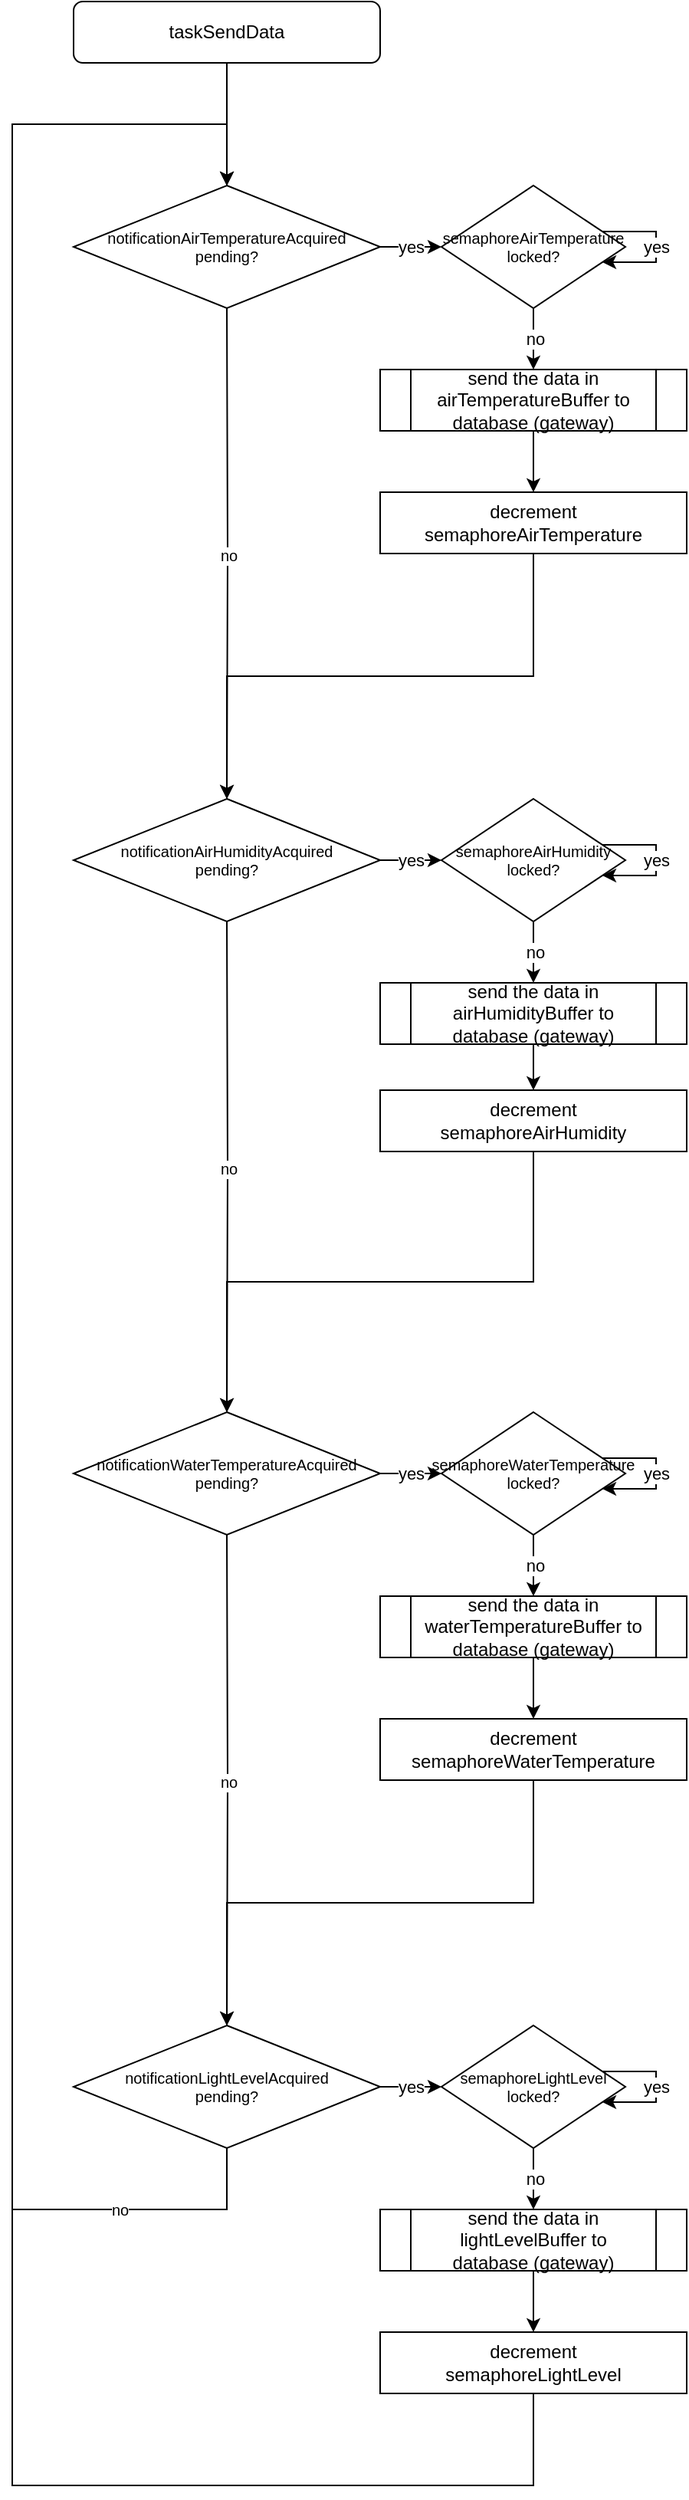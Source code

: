 <mxfile version="15.9.6" type="device"><diagram id="C5RBs43oDa-KdzZeNtuy" name="Page-1"><mxGraphModel dx="1038" dy="489" grid="1" gridSize="10" guides="1" tooltips="1" connect="1" arrows="1" fold="1" page="1" pageScale="1" pageWidth="827" pageHeight="1169" math="0" shadow="0"><root><mxCell id="WIyWlLk6GJQsqaUBKTNV-0"/><mxCell id="WIyWlLk6GJQsqaUBKTNV-1" parent="WIyWlLk6GJQsqaUBKTNV-0"/><mxCell id="kXIF5lAyFnLGbSisuO0o-7" value="" style="edgeStyle=orthogonalEdgeStyle;rounded=0;orthogonalLoop=1;jettySize=auto;html=1;fontSize=10;entryX=0.5;entryY=0;entryDx=0;entryDy=0;" parent="WIyWlLk6GJQsqaUBKTNV-1" source="kXIF5lAyFnLGbSisuO0o-2" target="2F2-fbG94k48LCOZbEtb-0" edge="1"><mxGeometry relative="1" as="geometry"><mxPoint x="380" y="80" as="targetPoint"/></mxGeometry></mxCell><mxCell id="kXIF5lAyFnLGbSisuO0o-2" value="taskSendData" style="rounded=1;whiteSpace=wrap;html=1;" parent="WIyWlLk6GJQsqaUBKTNV-1" vertex="1"><mxGeometry x="280" width="200" height="40" as="geometry"/></mxCell><mxCell id="kXIF5lAyFnLGbSisuO0o-8" value="no" style="edgeStyle=orthogonalEdgeStyle;rounded=0;orthogonalLoop=1;jettySize=auto;html=1;fontSize=10;entryX=0.5;entryY=0;entryDx=0;entryDy=0;" parent="WIyWlLk6GJQsqaUBKTNV-1" target="2F2-fbG94k48LCOZbEtb-35" edge="1"><mxGeometry relative="1" as="geometry"><mxPoint x="380" y="200" as="sourcePoint"/><mxPoint x="380" y="240" as="targetPoint"/></mxGeometry></mxCell><mxCell id="2F2-fbG94k48LCOZbEtb-14" value="yes" style="edgeStyle=orthogonalEdgeStyle;rounded=0;orthogonalLoop=1;jettySize=auto;html=1;" parent="WIyWlLk6GJQsqaUBKTNV-1" source="2F2-fbG94k48LCOZbEtb-0" target="2F2-fbG94k48LCOZbEtb-13" edge="1"><mxGeometry relative="1" as="geometry"/></mxCell><mxCell id="2F2-fbG94k48LCOZbEtb-0" value="notificationAirTemperatureAcquired&lt;br&gt;pending?" style="rhombus;whiteSpace=wrap;html=1;fontSize=10;" parent="WIyWlLk6GJQsqaUBKTNV-1" vertex="1"><mxGeometry x="280" y="120" width="200" height="80" as="geometry"/></mxCell><mxCell id="2F2-fbG94k48LCOZbEtb-19" value="no" style="edgeStyle=orthogonalEdgeStyle;rounded=0;orthogonalLoop=1;jettySize=auto;html=1;" parent="WIyWlLk6GJQsqaUBKTNV-1" source="2F2-fbG94k48LCOZbEtb-13" edge="1"><mxGeometry relative="1" as="geometry"><mxPoint x="580" y="240" as="targetPoint"/></mxGeometry></mxCell><mxCell id="2F2-fbG94k48LCOZbEtb-13" value="semaphoreAirTemperature&lt;br style=&quot;font-size: 10px&quot;&gt;locked?" style="rhombus;whiteSpace=wrap;html=1;fontSize=10;" parent="WIyWlLk6GJQsqaUBKTNV-1" vertex="1"><mxGeometry x="520" y="120" width="120" height="80" as="geometry"/></mxCell><mxCell id="2F2-fbG94k48LCOZbEtb-15" value="yes" style="edgeStyle=orthogonalEdgeStyle;rounded=0;orthogonalLoop=1;jettySize=auto;html=1;" parent="WIyWlLk6GJQsqaUBKTNV-1" source="2F2-fbG94k48LCOZbEtb-13" target="2F2-fbG94k48LCOZbEtb-13" edge="1"><mxGeometry relative="1" as="geometry"/></mxCell><mxCell id="2F2-fbG94k48LCOZbEtb-21" style="edgeStyle=orthogonalEdgeStyle;rounded=0;orthogonalLoop=1;jettySize=auto;html=1;" parent="WIyWlLk6GJQsqaUBKTNV-1" source="2F2-fbG94k48LCOZbEtb-17" target="2F2-fbG94k48LCOZbEtb-18" edge="1"><mxGeometry relative="1" as="geometry"/></mxCell><mxCell id="2F2-fbG94k48LCOZbEtb-17" value="send the data in airTemperatureBuffer to database (gateway)" style="shape=process;whiteSpace=wrap;html=1;backgroundOutline=1;" parent="WIyWlLk6GJQsqaUBKTNV-1" vertex="1"><mxGeometry x="480" y="240" width="200" height="40" as="geometry"/></mxCell><mxCell id="2F2-fbG94k48LCOZbEtb-44" style="edgeStyle=orthogonalEdgeStyle;rounded=0;orthogonalLoop=1;jettySize=auto;html=1;entryX=0.5;entryY=0;entryDx=0;entryDy=0;" parent="WIyWlLk6GJQsqaUBKTNV-1" source="2F2-fbG94k48LCOZbEtb-18" target="2F2-fbG94k48LCOZbEtb-35" edge="1"><mxGeometry relative="1" as="geometry"/></mxCell><mxCell id="2F2-fbG94k48LCOZbEtb-18" value="decrement&lt;br&gt;semaphoreAirTemperature" style="rounded=0;whiteSpace=wrap;html=1;" parent="WIyWlLk6GJQsqaUBKTNV-1" vertex="1"><mxGeometry x="480" y="320" width="200" height="40" as="geometry"/></mxCell><mxCell id="2F2-fbG94k48LCOZbEtb-33" value="no" style="edgeStyle=orthogonalEdgeStyle;rounded=0;orthogonalLoop=1;jettySize=auto;html=1;fontSize=10;entryX=0.5;entryY=0;entryDx=0;entryDy=0;" parent="WIyWlLk6GJQsqaUBKTNV-1" target="2F2-fbG94k48LCOZbEtb-47" edge="1"><mxGeometry relative="1" as="geometry"><mxPoint x="380" y="600" as="sourcePoint"/><mxPoint x="380" y="640" as="targetPoint"/></mxGeometry></mxCell><mxCell id="2F2-fbG94k48LCOZbEtb-34" value="yes" style="edgeStyle=orthogonalEdgeStyle;rounded=0;orthogonalLoop=1;jettySize=auto;html=1;" parent="WIyWlLk6GJQsqaUBKTNV-1" source="2F2-fbG94k48LCOZbEtb-35" target="2F2-fbG94k48LCOZbEtb-37" edge="1"><mxGeometry relative="1" as="geometry"/></mxCell><mxCell id="2F2-fbG94k48LCOZbEtb-35" value="notificationAirHumidityAcquired&lt;br&gt;pending?" style="rhombus;whiteSpace=wrap;html=1;fontSize=10;" parent="WIyWlLk6GJQsqaUBKTNV-1" vertex="1"><mxGeometry x="280" y="520" width="200" height="80" as="geometry"/></mxCell><mxCell id="2F2-fbG94k48LCOZbEtb-36" value="no" style="edgeStyle=orthogonalEdgeStyle;rounded=0;orthogonalLoop=1;jettySize=auto;html=1;" parent="WIyWlLk6GJQsqaUBKTNV-1" source="2F2-fbG94k48LCOZbEtb-37" edge="1"><mxGeometry relative="1" as="geometry"><mxPoint x="580" y="640" as="targetPoint"/></mxGeometry></mxCell><mxCell id="2F2-fbG94k48LCOZbEtb-37" value="semaphoreAirHumidity&lt;br style=&quot;font-size: 10px&quot;&gt;locked?" style="rhombus;whiteSpace=wrap;html=1;fontSize=10;" parent="WIyWlLk6GJQsqaUBKTNV-1" vertex="1"><mxGeometry x="520" y="520" width="120" height="80" as="geometry"/></mxCell><mxCell id="2F2-fbG94k48LCOZbEtb-38" value="yes" style="edgeStyle=orthogonalEdgeStyle;rounded=0;orthogonalLoop=1;jettySize=auto;html=1;" parent="WIyWlLk6GJQsqaUBKTNV-1" source="2F2-fbG94k48LCOZbEtb-37" target="2F2-fbG94k48LCOZbEtb-37" edge="1"><mxGeometry relative="1" as="geometry"/></mxCell><mxCell id="2F2-fbG94k48LCOZbEtb-41" style="edgeStyle=orthogonalEdgeStyle;rounded=0;orthogonalLoop=1;jettySize=auto;html=1;" parent="WIyWlLk6GJQsqaUBKTNV-1" source="2F2-fbG94k48LCOZbEtb-42" target="2F2-fbG94k48LCOZbEtb-43" edge="1"><mxGeometry relative="1" as="geometry"/></mxCell><mxCell id="2F2-fbG94k48LCOZbEtb-42" value="send the data in airHumidityBuffer to database&amp;nbsp;(gateway)" style="shape=process;whiteSpace=wrap;html=1;backgroundOutline=1;" parent="WIyWlLk6GJQsqaUBKTNV-1" vertex="1"><mxGeometry x="480" y="640" width="200" height="40" as="geometry"/></mxCell><mxCell id="2F2-fbG94k48LCOZbEtb-69" style="edgeStyle=orthogonalEdgeStyle;rounded=0;orthogonalLoop=1;jettySize=auto;html=1;" parent="WIyWlLk6GJQsqaUBKTNV-1" source="2F2-fbG94k48LCOZbEtb-43" target="2F2-fbG94k48LCOZbEtb-47" edge="1"><mxGeometry relative="1" as="geometry"/></mxCell><mxCell id="2F2-fbG94k48LCOZbEtb-43" value="decrement&lt;br&gt;semaphoreAirHumidity" style="rounded=0;whiteSpace=wrap;html=1;" parent="WIyWlLk6GJQsqaUBKTNV-1" vertex="1"><mxGeometry x="480" y="710" width="200" height="40" as="geometry"/></mxCell><mxCell id="2F2-fbG94k48LCOZbEtb-45" value="no" style="edgeStyle=orthogonalEdgeStyle;rounded=0;orthogonalLoop=1;jettySize=auto;html=1;fontSize=10;entryX=0.5;entryY=0;entryDx=0;entryDy=0;" parent="WIyWlLk6GJQsqaUBKTNV-1" target="2F2-fbG94k48LCOZbEtb-59" edge="1"><mxGeometry relative="1" as="geometry"><mxPoint x="380" y="1000" as="sourcePoint"/><mxPoint x="380" y="1040" as="targetPoint"/></mxGeometry></mxCell><mxCell id="2F2-fbG94k48LCOZbEtb-46" value="yes" style="edgeStyle=orthogonalEdgeStyle;rounded=0;orthogonalLoop=1;jettySize=auto;html=1;" parent="WIyWlLk6GJQsqaUBKTNV-1" source="2F2-fbG94k48LCOZbEtb-47" target="2F2-fbG94k48LCOZbEtb-49" edge="1"><mxGeometry relative="1" as="geometry"/></mxCell><mxCell id="2F2-fbG94k48LCOZbEtb-47" value="notificationWaterTemperatureAcquired&lt;br&gt;pending?" style="rhombus;whiteSpace=wrap;html=1;fontSize=10;" parent="WIyWlLk6GJQsqaUBKTNV-1" vertex="1"><mxGeometry x="280" y="920" width="200" height="80" as="geometry"/></mxCell><mxCell id="2F2-fbG94k48LCOZbEtb-48" value="no" style="edgeStyle=orthogonalEdgeStyle;rounded=0;orthogonalLoop=1;jettySize=auto;html=1;" parent="WIyWlLk6GJQsqaUBKTNV-1" source="2F2-fbG94k48LCOZbEtb-49" edge="1"><mxGeometry relative="1" as="geometry"><mxPoint x="580" y="1040" as="targetPoint"/></mxGeometry></mxCell><mxCell id="2F2-fbG94k48LCOZbEtb-49" value="semaphoreWaterTemperature&lt;br style=&quot;font-size: 10px&quot;&gt;locked?" style="rhombus;whiteSpace=wrap;html=1;fontSize=10;" parent="WIyWlLk6GJQsqaUBKTNV-1" vertex="1"><mxGeometry x="520" y="920" width="120" height="80" as="geometry"/></mxCell><mxCell id="2F2-fbG94k48LCOZbEtb-50" value="yes" style="edgeStyle=orthogonalEdgeStyle;rounded=0;orthogonalLoop=1;jettySize=auto;html=1;" parent="WIyWlLk6GJQsqaUBKTNV-1" source="2F2-fbG94k48LCOZbEtb-49" target="2F2-fbG94k48LCOZbEtb-49" edge="1"><mxGeometry relative="1" as="geometry"/></mxCell><mxCell id="2F2-fbG94k48LCOZbEtb-53" style="edgeStyle=orthogonalEdgeStyle;rounded=0;orthogonalLoop=1;jettySize=auto;html=1;" parent="WIyWlLk6GJQsqaUBKTNV-1" source="2F2-fbG94k48LCOZbEtb-54" target="2F2-fbG94k48LCOZbEtb-56" edge="1"><mxGeometry relative="1" as="geometry"/></mxCell><mxCell id="2F2-fbG94k48LCOZbEtb-54" value="send the data in waterTemperatureBuffer to database&amp;nbsp;(gateway)" style="shape=process;whiteSpace=wrap;html=1;backgroundOutline=1;" parent="WIyWlLk6GJQsqaUBKTNV-1" vertex="1"><mxGeometry x="480" y="1040" width="200" height="40" as="geometry"/></mxCell><mxCell id="2F2-fbG94k48LCOZbEtb-55" style="edgeStyle=orthogonalEdgeStyle;rounded=0;orthogonalLoop=1;jettySize=auto;html=1;entryX=0.5;entryY=0;entryDx=0;entryDy=0;" parent="WIyWlLk6GJQsqaUBKTNV-1" source="2F2-fbG94k48LCOZbEtb-56" target="2F2-fbG94k48LCOZbEtb-59" edge="1"><mxGeometry relative="1" as="geometry"/></mxCell><mxCell id="2F2-fbG94k48LCOZbEtb-56" value="decrement&lt;br&gt;semaphoreWaterTemperature" style="rounded=0;whiteSpace=wrap;html=1;" parent="WIyWlLk6GJQsqaUBKTNV-1" vertex="1"><mxGeometry x="480" y="1120" width="200" height="40" as="geometry"/></mxCell><mxCell id="2F2-fbG94k48LCOZbEtb-57" value="no" style="edgeStyle=orthogonalEdgeStyle;rounded=0;orthogonalLoop=1;jettySize=auto;html=1;fontSize=10;entryX=0.5;entryY=0;entryDx=0;entryDy=0;" parent="WIyWlLk6GJQsqaUBKTNV-1" target="2F2-fbG94k48LCOZbEtb-0" edge="1"><mxGeometry x="-0.872" relative="1" as="geometry"><mxPoint x="380" y="1400" as="sourcePoint"/><mxPoint x="380" y="1440" as="targetPoint"/><Array as="points"><mxPoint x="380" y="1440"/><mxPoint x="240" y="1440"/><mxPoint x="240" y="80"/><mxPoint x="380" y="80"/></Array><mxPoint as="offset"/></mxGeometry></mxCell><mxCell id="2F2-fbG94k48LCOZbEtb-58" value="yes" style="edgeStyle=orthogonalEdgeStyle;rounded=0;orthogonalLoop=1;jettySize=auto;html=1;" parent="WIyWlLk6GJQsqaUBKTNV-1" source="2F2-fbG94k48LCOZbEtb-59" target="2F2-fbG94k48LCOZbEtb-61" edge="1"><mxGeometry relative="1" as="geometry"/></mxCell><mxCell id="2F2-fbG94k48LCOZbEtb-59" value="notificationLightLevelAcquired&lt;br&gt;pending?" style="rhombus;whiteSpace=wrap;html=1;fontSize=10;" parent="WIyWlLk6GJQsqaUBKTNV-1" vertex="1"><mxGeometry x="280" y="1320" width="200" height="80" as="geometry"/></mxCell><mxCell id="2F2-fbG94k48LCOZbEtb-60" value="no" style="edgeStyle=orthogonalEdgeStyle;rounded=0;orthogonalLoop=1;jettySize=auto;html=1;" parent="WIyWlLk6GJQsqaUBKTNV-1" source="2F2-fbG94k48LCOZbEtb-61" edge="1"><mxGeometry relative="1" as="geometry"><mxPoint x="580" y="1440" as="targetPoint"/></mxGeometry></mxCell><mxCell id="2F2-fbG94k48LCOZbEtb-61" value="semaphoreLightLevel&lt;br style=&quot;font-size: 10px&quot;&gt;locked?" style="rhombus;whiteSpace=wrap;html=1;fontSize=10;" parent="WIyWlLk6GJQsqaUBKTNV-1" vertex="1"><mxGeometry x="520" y="1320" width="120" height="80" as="geometry"/></mxCell><mxCell id="2F2-fbG94k48LCOZbEtb-62" value="yes" style="edgeStyle=orthogonalEdgeStyle;rounded=0;orthogonalLoop=1;jettySize=auto;html=1;" parent="WIyWlLk6GJQsqaUBKTNV-1" source="2F2-fbG94k48LCOZbEtb-61" target="2F2-fbG94k48LCOZbEtb-61" edge="1"><mxGeometry relative="1" as="geometry"/></mxCell><mxCell id="2F2-fbG94k48LCOZbEtb-65" style="edgeStyle=orthogonalEdgeStyle;rounded=0;orthogonalLoop=1;jettySize=auto;html=1;" parent="WIyWlLk6GJQsqaUBKTNV-1" source="2F2-fbG94k48LCOZbEtb-66" target="2F2-fbG94k48LCOZbEtb-67" edge="1"><mxGeometry relative="1" as="geometry"/></mxCell><mxCell id="2F2-fbG94k48LCOZbEtb-66" value="send the data in lightLevelBuffer to database&amp;nbsp;(gateway)" style="shape=process;whiteSpace=wrap;html=1;backgroundOutline=1;" parent="WIyWlLk6GJQsqaUBKTNV-1" vertex="1"><mxGeometry x="480" y="1440" width="200" height="40" as="geometry"/></mxCell><mxCell id="2F2-fbG94k48LCOZbEtb-68" style="edgeStyle=orthogonalEdgeStyle;rounded=0;orthogonalLoop=1;jettySize=auto;html=1;entryX=0.5;entryY=0;entryDx=0;entryDy=0;" parent="WIyWlLk6GJQsqaUBKTNV-1" source="2F2-fbG94k48LCOZbEtb-67" target="2F2-fbG94k48LCOZbEtb-0" edge="1"><mxGeometry relative="1" as="geometry"><Array as="points"><mxPoint x="240" y="1620"/><mxPoint x="240" y="80"/><mxPoint x="380" y="80"/></Array></mxGeometry></mxCell><mxCell id="2F2-fbG94k48LCOZbEtb-67" value="decrement&lt;br&gt;semaphoreLightLevel" style="rounded=0;whiteSpace=wrap;html=1;" parent="WIyWlLk6GJQsqaUBKTNV-1" vertex="1"><mxGeometry x="480" y="1520" width="200" height="40" as="geometry"/></mxCell></root></mxGraphModel></diagram></mxfile>